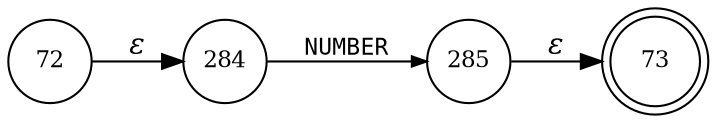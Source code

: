 digraph ATN {
rankdir=LR;
s73[fontsize=11, label="73", shape=doublecircle, fixedsize=true, width=.6];
s72[fontsize=11,label="72", shape=circle, fixedsize=true, width=.55, peripheries=1];
s284[fontsize=11,label="284", shape=circle, fixedsize=true, width=.55, peripheries=1];
s285[fontsize=11,label="285", shape=circle, fixedsize=true, width=.55, peripheries=1];
s72 -> s284 [fontname="Times-Italic", label="&epsilon;"];
s284 -> s285 [fontsize=11, fontname="Courier", arrowsize=.7, label = "NUMBER", arrowhead = normal];
s285 -> s73 [fontname="Times-Italic", label="&epsilon;"];
}